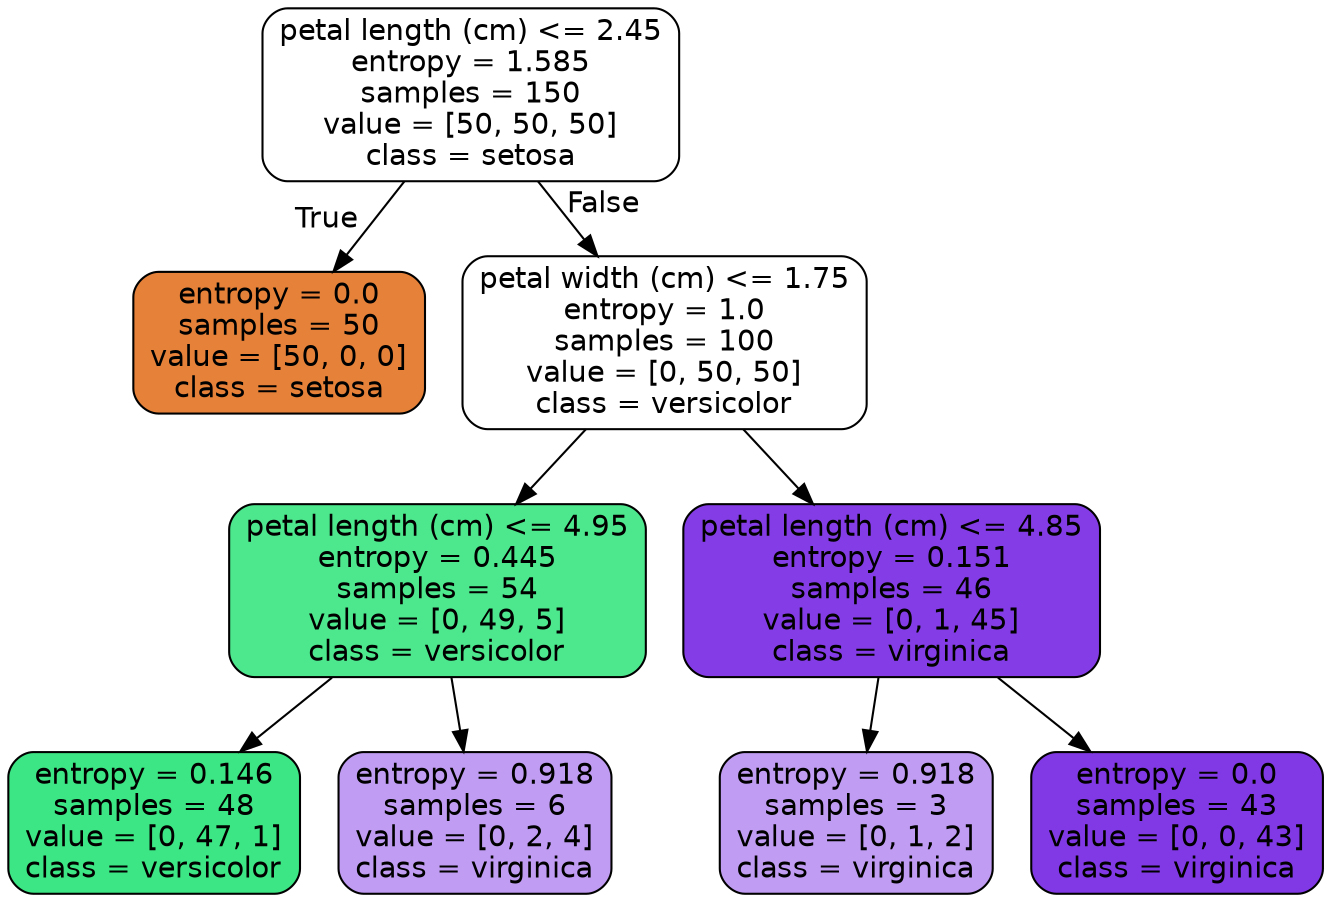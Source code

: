 digraph Tree {
node [shape=box, style="filled, rounded", color="black", fontname=helvetica] ;
edge [fontname=helvetica] ;
0 [label="petal length (cm) <= 2.45\nentropy = 1.585\nsamples = 150\nvalue = [50, 50, 50]\nclass = setosa", fillcolor="#ffffff"] ;
1 [label="entropy = 0.0\nsamples = 50\nvalue = [50, 0, 0]\nclass = setosa", fillcolor="#e58139"] ;
0 -> 1 [labeldistance=2.5, labelangle=45, headlabel="True"] ;
2 [label="petal width (cm) <= 1.75\nentropy = 1.0\nsamples = 100\nvalue = [0, 50, 50]\nclass = versicolor", fillcolor="#ffffff"] ;
0 -> 2 [labeldistance=2.5, labelangle=-45, headlabel="False"] ;
3 [label="petal length (cm) <= 4.95\nentropy = 0.445\nsamples = 54\nvalue = [0, 49, 5]\nclass = versicolor", fillcolor="#4de88e"] ;
2 -> 3 ;
5 [label="entropy = 0.146\nsamples = 48\nvalue = [0, 47, 1]\nclass = versicolor", fillcolor="#3de684"] ;
3 -> 5 ;
6 [label="entropy = 0.918\nsamples = 6\nvalue = [0, 2, 4]\nclass = virginica", fillcolor="#c09cf2"] ;
3 -> 6 ;
4 [label="petal length (cm) <= 4.85\nentropy = 0.151\nsamples = 46\nvalue = [0, 1, 45]\nclass = virginica", fillcolor="#843de6"] ;
2 -> 4 ;
7 [label="entropy = 0.918\nsamples = 3\nvalue = [0, 1, 2]\nclass = virginica", fillcolor="#c09cf2"] ;
4 -> 7 ;
8 [label="entropy = 0.0\nsamples = 43\nvalue = [0, 0, 43]\nclass = virginica", fillcolor="#8139e5"] ;
4 -> 8 ;
}